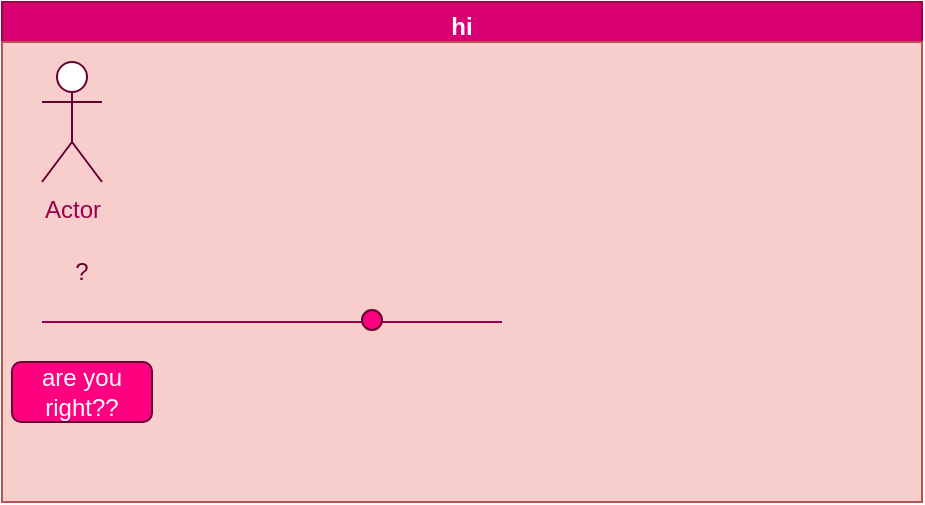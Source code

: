<mxfile>
    <diagram id="-55225dTMH6KRCjdtvrq" name="Page-1">
        <mxGraphModel dx="594" dy="561" grid="1" gridSize="10" guides="1" tooltips="1" connect="1" arrows="1" fold="1" page="1" pageScale="1" pageWidth="827" pageHeight="1169" math="0" shadow="0">
            <root>
                <mxCell id="0"/>
                <mxCell id="1" parent="0"/>
                <mxCell id="2" value="hi" style="swimlane;fillColor=#d80073;fontColor=#ffffff;strokeColor=#A50040;" parent="1" vertex="1">
                    <mxGeometry x="70" y="130" width="460" height="250" as="geometry"/>
                </mxCell>
                <mxCell id="4" value="" style="rounded=0;whiteSpace=wrap;html=1;fillColor=#f8cecc;strokeColor=#b85450;" vertex="1" parent="2">
                    <mxGeometry y="20" width="460" height="230" as="geometry"/>
                </mxCell>
                <mxCell id="5" value="Actor" style="shape=umlActor;verticalLabelPosition=bottom;verticalAlign=top;html=1;outlineConnect=0;strokeColor=#660033;fontColor=#99004D;" vertex="1" parent="2">
                    <mxGeometry x="20" y="30" width="30" height="60" as="geometry"/>
                </mxCell>
                <mxCell id="6" value="&lt;font color=&quot;#660033&quot;&gt;?&lt;/font&gt;" style="text;html=1;strokeColor=none;fillColor=none;align=center;verticalAlign=middle;whiteSpace=wrap;rounded=0;" vertex="1" parent="2">
                    <mxGeometry x="10" y="120" width="60" height="30" as="geometry"/>
                </mxCell>
                <mxCell id="9" value="" style="endArrow=none;html=1;fontColor=#99004D;strokeColor=#99004D;" edge="1" parent="2">
                    <mxGeometry width="50" height="50" relative="1" as="geometry">
                        <mxPoint x="20" y="160" as="sourcePoint"/>
                        <mxPoint x="250" y="160" as="targetPoint"/>
                    </mxGeometry>
                </mxCell>
                <mxCell id="10" value="" style="ellipse;whiteSpace=wrap;html=1;aspect=fixed;fontColor=#99004D;strokeColor=#660033;fillColor=#FF0080;" vertex="1" parent="2">
                    <mxGeometry x="180" y="154" width="10" height="10" as="geometry"/>
                </mxCell>
                <mxCell id="11" value="&lt;font color=&quot;#ffffff&quot;&gt;are you right??&lt;/font&gt;" style="rounded=1;whiteSpace=wrap;html=1;fontColor=#99004D;strokeColor=#660033;fillColor=#FF0080;" vertex="1" parent="2">
                    <mxGeometry x="5" y="180" width="70" height="30" as="geometry"/>
                </mxCell>
            </root>
        </mxGraphModel>
    </diagram>
</mxfile>